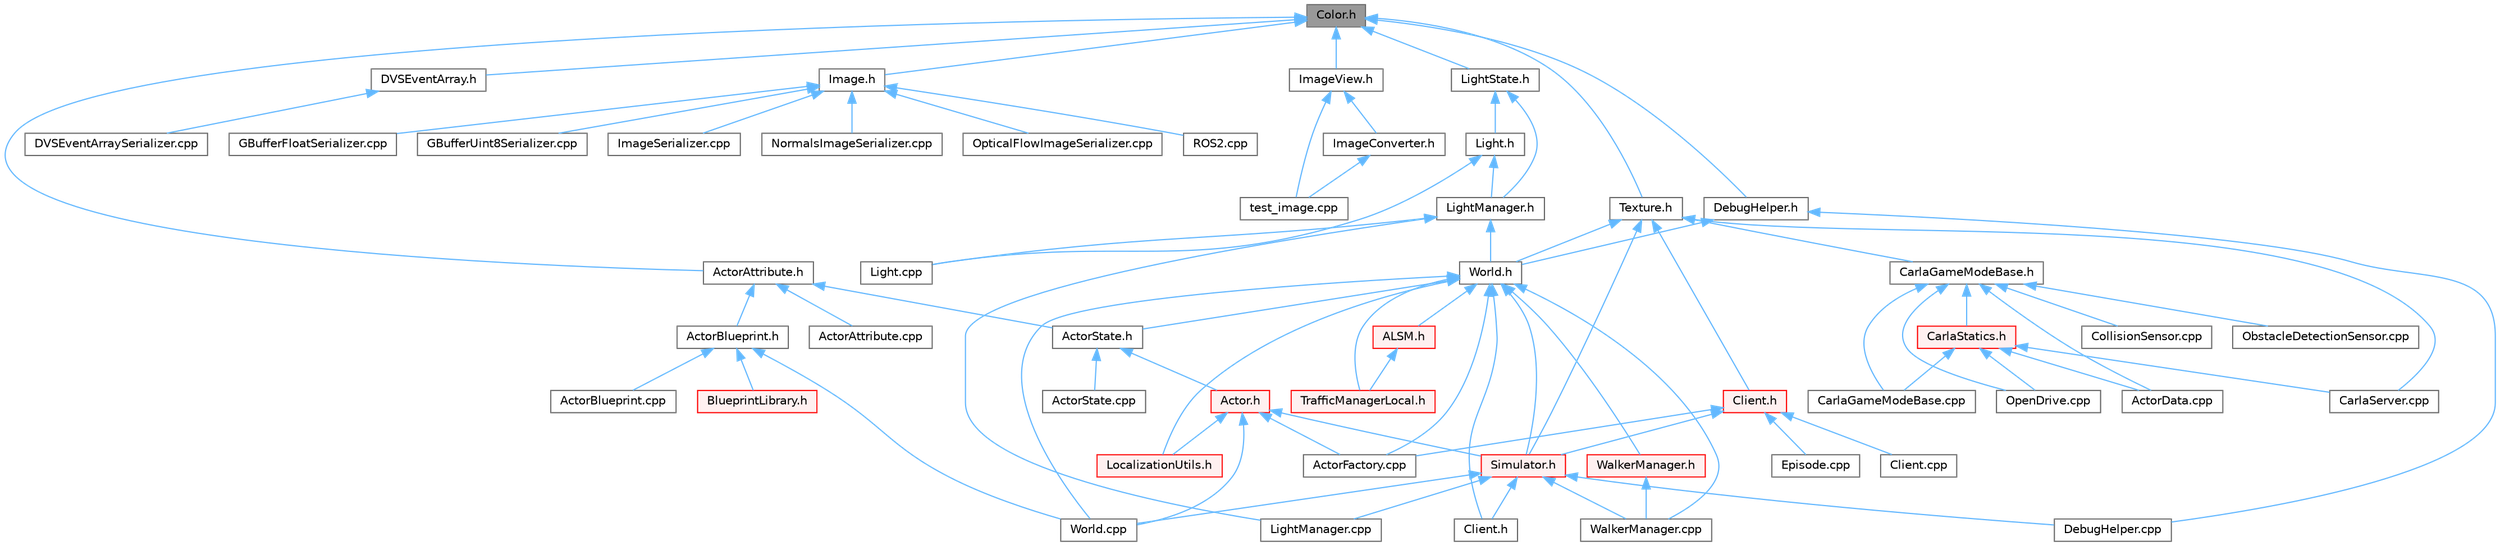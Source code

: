 digraph "Color.h"
{
 // INTERACTIVE_SVG=YES
 // LATEX_PDF_SIZE
  bgcolor="transparent";
  edge [fontname=Helvetica,fontsize=10,labelfontname=Helvetica,labelfontsize=10];
  node [fontname=Helvetica,fontsize=10,shape=box,height=0.2,width=0.4];
  Node1 [id="Node000001",label="Color.h",height=0.2,width=0.4,color="gray40", fillcolor="grey60", style="filled", fontcolor="black",tooltip=" "];
  Node1 -> Node2 [id="edge1_Node000001_Node000002",dir="back",color="steelblue1",style="solid",tooltip=" "];
  Node2 [id="Node000002",label="ActorAttribute.h",height=0.2,width=0.4,color="grey40", fillcolor="white", style="filled",URL="$d1/d5d/LibCarla_2source_2carla_2client_2ActorAttribute_8h.html",tooltip=" "];
  Node2 -> Node3 [id="edge2_Node000002_Node000003",dir="back",color="steelblue1",style="solid",tooltip=" "];
  Node3 [id="Node000003",label="ActorAttribute.cpp",height=0.2,width=0.4,color="grey40", fillcolor="white", style="filled",URL="$dc/d32/ActorAttribute_8cpp.html",tooltip=" "];
  Node2 -> Node4 [id="edge3_Node000002_Node000004",dir="back",color="steelblue1",style="solid",tooltip=" "];
  Node4 [id="Node000004",label="ActorBlueprint.h",height=0.2,width=0.4,color="grey40", fillcolor="white", style="filled",URL="$de/de7/ActorBlueprint_8h.html",tooltip=" "];
  Node4 -> Node5 [id="edge4_Node000004_Node000005",dir="back",color="steelblue1",style="solid",tooltip=" "];
  Node5 [id="Node000005",label="ActorBlueprint.cpp",height=0.2,width=0.4,color="grey40", fillcolor="white", style="filled",URL="$d5/d3a/ActorBlueprint_8cpp.html",tooltip=" "];
  Node4 -> Node6 [id="edge5_Node000004_Node000006",dir="back",color="steelblue1",style="solid",tooltip=" "];
  Node6 [id="Node000006",label="BlueprintLibrary.h",height=0.2,width=0.4,color="red", fillcolor="#FFF0F0", style="filled",URL="$d3/d75/BlueprintLibrary_8h.html",tooltip=" "];
  Node4 -> Node9 [id="edge6_Node000004_Node000009",dir="back",color="steelblue1",style="solid",tooltip=" "];
  Node9 [id="Node000009",label="World.cpp",height=0.2,width=0.4,color="grey40", fillcolor="white", style="filled",URL="$d7/dfe/World_8cpp.html",tooltip=" "];
  Node2 -> Node10 [id="edge7_Node000002_Node000010",dir="back",color="steelblue1",style="solid",tooltip=" "];
  Node10 [id="Node000010",label="ActorState.h",height=0.2,width=0.4,color="grey40", fillcolor="white", style="filled",URL="$d4/d22/client_2detail_2ActorState_8h.html",tooltip=" "];
  Node10 -> Node11 [id="edge8_Node000010_Node000011",dir="back",color="steelblue1",style="solid",tooltip=" "];
  Node11 [id="Node000011",label="Actor.h",height=0.2,width=0.4,color="red", fillcolor="#FFF0F0", style="filled",URL="$da/d48/client_2Actor_8h.html",tooltip=" "];
  Node11 -> Node14 [id="edge9_Node000011_Node000014",dir="back",color="steelblue1",style="solid",tooltip=" "];
  Node14 [id="Node000014",label="ActorFactory.cpp",height=0.2,width=0.4,color="grey40", fillcolor="white", style="filled",URL="$df/dd6/ActorFactory_8cpp.html",tooltip=" "];
  Node11 -> Node23 [id="edge10_Node000011_Node000023",dir="back",color="steelblue1",style="solid",tooltip=" "];
  Node23 [id="Node000023",label="LocalizationUtils.h",height=0.2,width=0.4,color="red", fillcolor="#FFF0F0", style="filled",URL="$d2/d84/LocalizationUtils_8h.html",tooltip=" "];
  Node11 -> Node64 [id="edge11_Node000011_Node000064",dir="back",color="steelblue1",style="solid",tooltip=" "];
  Node64 [id="Node000064",label="Simulator.h",height=0.2,width=0.4,color="red", fillcolor="#FFF0F0", style="filled",URL="$d6/d4a/Simulator_8h.html",tooltip=" "];
  Node64 -> Node65 [id="edge12_Node000064_Node000065",dir="back",color="steelblue1",style="solid",tooltip=" "];
  Node65 [id="Node000065",label="Client.h",height=0.2,width=0.4,color="grey40", fillcolor="white", style="filled",URL="$dd/de3/client_2Client_8h.html",tooltip=" "];
  Node64 -> Node66 [id="edge13_Node000064_Node000066",dir="back",color="steelblue1",style="solid",tooltip=" "];
  Node66 [id="Node000066",label="DebugHelper.cpp",height=0.2,width=0.4,color="grey40", fillcolor="white", style="filled",URL="$d2/d01/DebugHelper_8cpp.html",tooltip=" "];
  Node64 -> Node68 [id="edge14_Node000064_Node000068",dir="back",color="steelblue1",style="solid",tooltip=" "];
  Node68 [id="Node000068",label="LightManager.cpp",height=0.2,width=0.4,color="grey40", fillcolor="white", style="filled",URL="$d3/d1d/LightManager_8cpp.html",tooltip=" "];
  Node64 -> Node72 [id="edge15_Node000064_Node000072",dir="back",color="steelblue1",style="solid",tooltip=" "];
  Node72 [id="Node000072",label="WalkerManager.cpp",height=0.2,width=0.4,color="grey40", fillcolor="white", style="filled",URL="$d2/dbb/WalkerManager_8cpp.html",tooltip=" "];
  Node64 -> Node9 [id="edge16_Node000064_Node000009",dir="back",color="steelblue1",style="solid",tooltip=" "];
  Node11 -> Node9 [id="edge17_Node000011_Node000009",dir="back",color="steelblue1",style="solid",tooltip=" "];
  Node10 -> Node88 [id="edge18_Node000010_Node000088",dir="back",color="steelblue1",style="solid",tooltip=" "];
  Node88 [id="Node000088",label="ActorState.cpp",height=0.2,width=0.4,color="grey40", fillcolor="white", style="filled",URL="$d6/de7/ActorState_8cpp.html",tooltip=" "];
  Node1 -> Node89 [id="edge19_Node000001_Node000089",dir="back",color="steelblue1",style="solid",tooltip=" "];
  Node89 [id="Node000089",label="DVSEventArray.h",height=0.2,width=0.4,color="grey40", fillcolor="white", style="filled",URL="$d5/dc8/DVSEventArray_8h.html",tooltip=" "];
  Node89 -> Node90 [id="edge20_Node000089_Node000090",dir="back",color="steelblue1",style="solid",tooltip=" "];
  Node90 [id="Node000090",label="DVSEventArraySerializer.cpp",height=0.2,width=0.4,color="grey40", fillcolor="white", style="filled",URL="$d0/d60/DVSEventArraySerializer_8cpp.html",tooltip=" "];
  Node1 -> Node91 [id="edge21_Node000001_Node000091",dir="back",color="steelblue1",style="solid",tooltip=" "];
  Node91 [id="Node000091",label="DebugHelper.h",height=0.2,width=0.4,color="grey40", fillcolor="white", style="filled",URL="$d1/dbe/DebugHelper_8h.html",tooltip=" "];
  Node91 -> Node66 [id="edge22_Node000091_Node000066",dir="back",color="steelblue1",style="solid",tooltip=" "];
  Node91 -> Node92 [id="edge23_Node000091_Node000092",dir="back",color="steelblue1",style="solid",tooltip=" "];
  Node92 [id="Node000092",label="World.h",height=0.2,width=0.4,color="grey40", fillcolor="white", style="filled",URL="$dd/d5b/World_8h.html",tooltip=" "];
  Node92 -> Node17 [id="edge24_Node000092_Node000017",dir="back",color="steelblue1",style="solid",tooltip=" "];
  Node17 [id="Node000017",label="ALSM.h",height=0.2,width=0.4,color="red", fillcolor="#FFF0F0", style="filled",URL="$dc/d2c/ALSM_8h.html",tooltip=" "];
  Node17 -> Node18 [id="edge25_Node000017_Node000018",dir="back",color="steelblue1",style="solid",tooltip=" "];
  Node18 [id="Node000018",label="TrafficManagerLocal.h",height=0.2,width=0.4,color="red", fillcolor="#FFF0F0", style="filled",URL="$db/ddf/TrafficManagerLocal_8h.html",tooltip=" "];
  Node92 -> Node14 [id="edge26_Node000092_Node000014",dir="back",color="steelblue1",style="solid",tooltip=" "];
  Node92 -> Node10 [id="edge27_Node000092_Node000010",dir="back",color="steelblue1",style="solid",tooltip=" "];
  Node92 -> Node65 [id="edge28_Node000092_Node000065",dir="back",color="steelblue1",style="solid",tooltip=" "];
  Node92 -> Node23 [id="edge29_Node000092_Node000023",dir="back",color="steelblue1",style="solid",tooltip=" "];
  Node92 -> Node64 [id="edge30_Node000092_Node000064",dir="back",color="steelblue1",style="solid",tooltip=" "];
  Node92 -> Node18 [id="edge31_Node000092_Node000018",dir="back",color="steelblue1",style="solid",tooltip=" "];
  Node92 -> Node72 [id="edge32_Node000092_Node000072",dir="back",color="steelblue1",style="solid",tooltip=" "];
  Node92 -> Node81 [id="edge33_Node000092_Node000081",dir="back",color="steelblue1",style="solid",tooltip=" "];
  Node81 [id="Node000081",label="WalkerManager.h",height=0.2,width=0.4,color="red", fillcolor="#FFF0F0", style="filled",URL="$df/d64/WalkerManager_8h.html",tooltip=" "];
  Node81 -> Node72 [id="edge34_Node000081_Node000072",dir="back",color="steelblue1",style="solid",tooltip=" "];
  Node92 -> Node9 [id="edge35_Node000092_Node000009",dir="back",color="steelblue1",style="solid",tooltip=" "];
  Node1 -> Node93 [id="edge36_Node000001_Node000093",dir="back",color="steelblue1",style="solid",tooltip=" "];
  Node93 [id="Node000093",label="Image.h",height=0.2,width=0.4,color="grey40", fillcolor="white", style="filled",URL="$da/d9b/sensor_2data_2Image_8h.html",tooltip=" "];
  Node93 -> Node94 [id="edge37_Node000093_Node000094",dir="back",color="steelblue1",style="solid",tooltip=" "];
  Node94 [id="Node000094",label="GBufferFloatSerializer.cpp",height=0.2,width=0.4,color="grey40", fillcolor="white", style="filled",URL="$d5/d75/GBufferFloatSerializer_8cpp.html",tooltip=" "];
  Node93 -> Node95 [id="edge38_Node000093_Node000095",dir="back",color="steelblue1",style="solid",tooltip=" "];
  Node95 [id="Node000095",label="GBufferUint8Serializer.cpp",height=0.2,width=0.4,color="grey40", fillcolor="white", style="filled",URL="$d2/dd7/GBufferUint8Serializer_8cpp.html",tooltip=" "];
  Node93 -> Node96 [id="edge39_Node000093_Node000096",dir="back",color="steelblue1",style="solid",tooltip=" "];
  Node96 [id="Node000096",label="ImageSerializer.cpp",height=0.2,width=0.4,color="grey40", fillcolor="white", style="filled",URL="$d2/d47/ImageSerializer_8cpp.html",tooltip=" "];
  Node93 -> Node97 [id="edge40_Node000093_Node000097",dir="back",color="steelblue1",style="solid",tooltip=" "];
  Node97 [id="Node000097",label="NormalsImageSerializer.cpp",height=0.2,width=0.4,color="grey40", fillcolor="white", style="filled",URL="$d3/dc3/NormalsImageSerializer_8cpp.html",tooltip=" "];
  Node93 -> Node98 [id="edge41_Node000093_Node000098",dir="back",color="steelblue1",style="solid",tooltip=" "];
  Node98 [id="Node000098",label="OpticalFlowImageSerializer.cpp",height=0.2,width=0.4,color="grey40", fillcolor="white", style="filled",URL="$d4/dba/OpticalFlowImageSerializer_8cpp.html",tooltip=" "];
  Node93 -> Node99 [id="edge42_Node000093_Node000099",dir="back",color="steelblue1",style="solid",tooltip=" "];
  Node99 [id="Node000099",label="ROS2.cpp",height=0.2,width=0.4,color="grey40", fillcolor="white", style="filled",URL="$dd/d14/ROS2_8cpp.html",tooltip=" "];
  Node1 -> Node100 [id="edge43_Node000001_Node000100",dir="back",color="steelblue1",style="solid",tooltip=" "];
  Node100 [id="Node000100",label="ImageView.h",height=0.2,width=0.4,color="grey40", fillcolor="white", style="filled",URL="$db/dac/ImageView_8h.html",tooltip=" "];
  Node100 -> Node101 [id="edge44_Node000100_Node000101",dir="back",color="steelblue1",style="solid",tooltip=" "];
  Node101 [id="Node000101",label="ImageConverter.h",height=0.2,width=0.4,color="grey40", fillcolor="white", style="filled",URL="$d7/d2c/ImageConverter_8h.html",tooltip=" "];
  Node101 -> Node102 [id="edge45_Node000101_Node000102",dir="back",color="steelblue1",style="solid",tooltip=" "];
  Node102 [id="Node000102",label="test_image.cpp",height=0.2,width=0.4,color="grey40", fillcolor="white", style="filled",URL="$d5/d1a/test__image_8cpp.html",tooltip=" "];
  Node100 -> Node102 [id="edge46_Node000100_Node000102",dir="back",color="steelblue1",style="solid",tooltip=" "];
  Node1 -> Node103 [id="edge47_Node000001_Node000103",dir="back",color="steelblue1",style="solid",tooltip=" "];
  Node103 [id="Node000103",label="LightState.h",height=0.2,width=0.4,color="grey40", fillcolor="white", style="filled",URL="$dc/df0/client_2LightState_8h.html",tooltip=" "];
  Node103 -> Node104 [id="edge48_Node000103_Node000104",dir="back",color="steelblue1",style="solid",tooltip=" "];
  Node104 [id="Node000104",label="Light.h",height=0.2,width=0.4,color="grey40", fillcolor="white", style="filled",URL="$d4/d73/Light_8h.html",tooltip=" "];
  Node104 -> Node105 [id="edge49_Node000104_Node000105",dir="back",color="steelblue1",style="solid",tooltip=" "];
  Node105 [id="Node000105",label="Light.cpp",height=0.2,width=0.4,color="grey40", fillcolor="white", style="filled",URL="$d2/d41/Light_8cpp.html",tooltip=" "];
  Node104 -> Node106 [id="edge50_Node000104_Node000106",dir="back",color="steelblue1",style="solid",tooltip=" "];
  Node106 [id="Node000106",label="LightManager.h",height=0.2,width=0.4,color="grey40", fillcolor="white", style="filled",URL="$dd/d9a/LightManager_8h.html",tooltip=" "];
  Node106 -> Node105 [id="edge51_Node000106_Node000105",dir="back",color="steelblue1",style="solid",tooltip=" "];
  Node106 -> Node68 [id="edge52_Node000106_Node000068",dir="back",color="steelblue1",style="solid",tooltip=" "];
  Node106 -> Node92 [id="edge53_Node000106_Node000092",dir="back",color="steelblue1",style="solid",tooltip=" "];
  Node103 -> Node106 [id="edge54_Node000103_Node000106",dir="back",color="steelblue1",style="solid",tooltip=" "];
  Node1 -> Node107 [id="edge55_Node000001_Node000107",dir="back",color="steelblue1",style="solid",tooltip=" "];
  Node107 [id="Node000107",label="Texture.h",height=0.2,width=0.4,color="grey40", fillcolor="white", style="filled",URL="$d9/dbf/Texture_8h.html",tooltip=" "];
  Node107 -> Node108 [id="edge56_Node000107_Node000108",dir="back",color="steelblue1",style="solid",tooltip=" "];
  Node108 [id="Node000108",label="CarlaGameModeBase.h",height=0.2,width=0.4,color="grey40", fillcolor="white", style="filled",URL="$d3/d49/CarlaGameModeBase_8h.html",tooltip=" "];
  Node108 -> Node109 [id="edge57_Node000108_Node000109",dir="back",color="steelblue1",style="solid",tooltip=" "];
  Node109 [id="Node000109",label="ActorData.cpp",height=0.2,width=0.4,color="grey40", fillcolor="white", style="filled",URL="$da/d7f/ActorData_8cpp.html",tooltip=" "];
  Node108 -> Node110 [id="edge58_Node000108_Node000110",dir="back",color="steelblue1",style="solid",tooltip=" "];
  Node110 [id="Node000110",label="CarlaGameModeBase.cpp",height=0.2,width=0.4,color="grey40", fillcolor="white", style="filled",URL="$d0/d2e/CarlaGameModeBase_8cpp.html",tooltip=" "];
  Node108 -> Node111 [id="edge59_Node000108_Node000111",dir="back",color="steelblue1",style="solid",tooltip=" "];
  Node111 [id="Node000111",label="CarlaStatics.h",height=0.2,width=0.4,color="red", fillcolor="#FFF0F0", style="filled",URL="$d9/dc8/CarlaStatics_8h.html",tooltip=" "];
  Node111 -> Node109 [id="edge60_Node000111_Node000109",dir="back",color="steelblue1",style="solid",tooltip=" "];
  Node111 -> Node110 [id="edge61_Node000111_Node000110",dir="back",color="steelblue1",style="solid",tooltip=" "];
  Node111 -> Node118 [id="edge62_Node000111_Node000118",dir="back",color="steelblue1",style="solid",tooltip=" "];
  Node118 [id="Node000118",label="CarlaServer.cpp",height=0.2,width=0.4,color="grey40", fillcolor="white", style="filled",URL="$db/d6c/CarlaServer_8cpp.html",tooltip=" "];
  Node111 -> Node126 [id="edge63_Node000111_Node000126",dir="back",color="steelblue1",style="solid",tooltip=" "];
  Node126 [id="Node000126",label="OpenDrive.cpp",height=0.2,width=0.4,color="grey40", fillcolor="white", style="filled",URL="$d9/d30/Unreal_2CarlaUE4_2Plugins_2Carla_2Source_2Carla_2OpenDrive_2OpenDrive_8cpp.html",tooltip=" "];
  Node108 -> Node141 [id="edge64_Node000108_Node000141",dir="back",color="steelblue1",style="solid",tooltip=" "];
  Node141 [id="Node000141",label="CollisionSensor.cpp",height=0.2,width=0.4,color="grey40", fillcolor="white", style="filled",URL="$da/df0/CollisionSensor_8cpp.html",tooltip=" "];
  Node108 -> Node142 [id="edge65_Node000108_Node000142",dir="back",color="steelblue1",style="solid",tooltip=" "];
  Node142 [id="Node000142",label="ObstacleDetectionSensor.cpp",height=0.2,width=0.4,color="grey40", fillcolor="white", style="filled",URL="$d2/d70/ObstacleDetectionSensor_8cpp.html",tooltip=" "];
  Node108 -> Node126 [id="edge66_Node000108_Node000126",dir="back",color="steelblue1",style="solid",tooltip=" "];
  Node107 -> Node118 [id="edge67_Node000107_Node000118",dir="back",color="steelblue1",style="solid",tooltip=" "];
  Node107 -> Node143 [id="edge68_Node000107_Node000143",dir="back",color="steelblue1",style="solid",tooltip=" "];
  Node143 [id="Node000143",label="Client.h",height=0.2,width=0.4,color="red", fillcolor="#FFF0F0", style="filled",URL="$df/d8b/client_2detail_2Client_8h.html",tooltip=" "];
  Node143 -> Node14 [id="edge69_Node000143_Node000014",dir="back",color="steelblue1",style="solid",tooltip=" "];
  Node143 -> Node144 [id="edge70_Node000143_Node000144",dir="back",color="steelblue1",style="solid",tooltip=" "];
  Node144 [id="Node000144",label="Client.cpp",height=0.2,width=0.4,color="grey40", fillcolor="white", style="filled",URL="$dc/d4a/client_2detail_2Client_8cpp.html",tooltip=" "];
  Node143 -> Node75 [id="edge71_Node000143_Node000075",dir="back",color="steelblue1",style="solid",tooltip=" "];
  Node75 [id="Node000075",label="Episode.cpp",height=0.2,width=0.4,color="grey40", fillcolor="white", style="filled",URL="$d6/d12/Episode_8cpp.html",tooltip=" "];
  Node143 -> Node64 [id="edge72_Node000143_Node000064",dir="back",color="steelblue1",style="solid",tooltip=" "];
  Node107 -> Node64 [id="edge73_Node000107_Node000064",dir="back",color="steelblue1",style="solid",tooltip=" "];
  Node107 -> Node92 [id="edge74_Node000107_Node000092",dir="back",color="steelblue1",style="solid",tooltip=" "];
}

